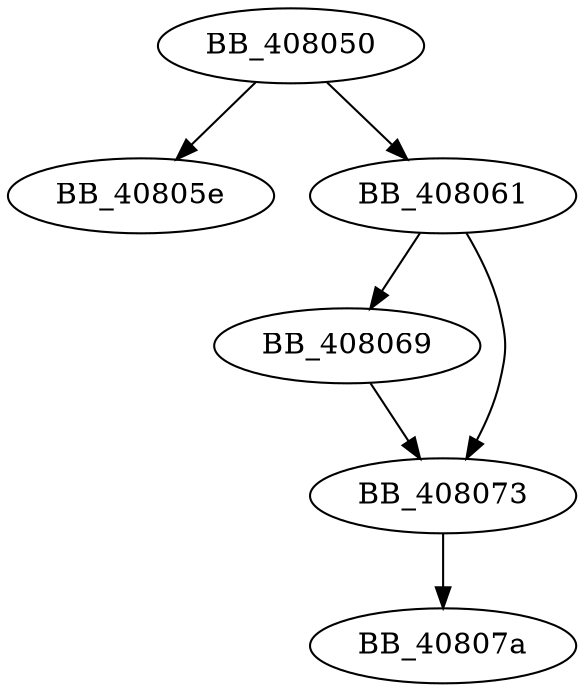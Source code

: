 DiGraph sub_408050{
BB_408050->BB_40805e
BB_408050->BB_408061
BB_408061->BB_408069
BB_408061->BB_408073
BB_408069->BB_408073
BB_408073->BB_40807a
}
